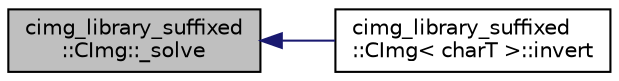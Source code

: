 digraph "cimg_library_suffixed::CImg::_solve"
{
  edge [fontname="Helvetica",fontsize="10",labelfontname="Helvetica",labelfontsize="10"];
  node [fontname="Helvetica",fontsize="10",shape=record];
  rankdir="LR";
  Node318 [label="cimg_library_suffixed\l::CImg::_solve",height=0.2,width=0.4,color="black", fillcolor="grey75", style="filled", fontcolor="black"];
  Node318 -> Node319 [dir="back",color="midnightblue",fontsize="10",style="solid",fontname="Helvetica"];
  Node319 [label="cimg_library_suffixed\l::CImg\< charT \>::invert",height=0.2,width=0.4,color="black", fillcolor="white", style="filled",URL="$structcimg__library__suffixed_1_1_c_img.html#a916472d313a2058a1852864b1235ec02",tooltip="Invert the instance image, viewed as a matrix. "];
}
